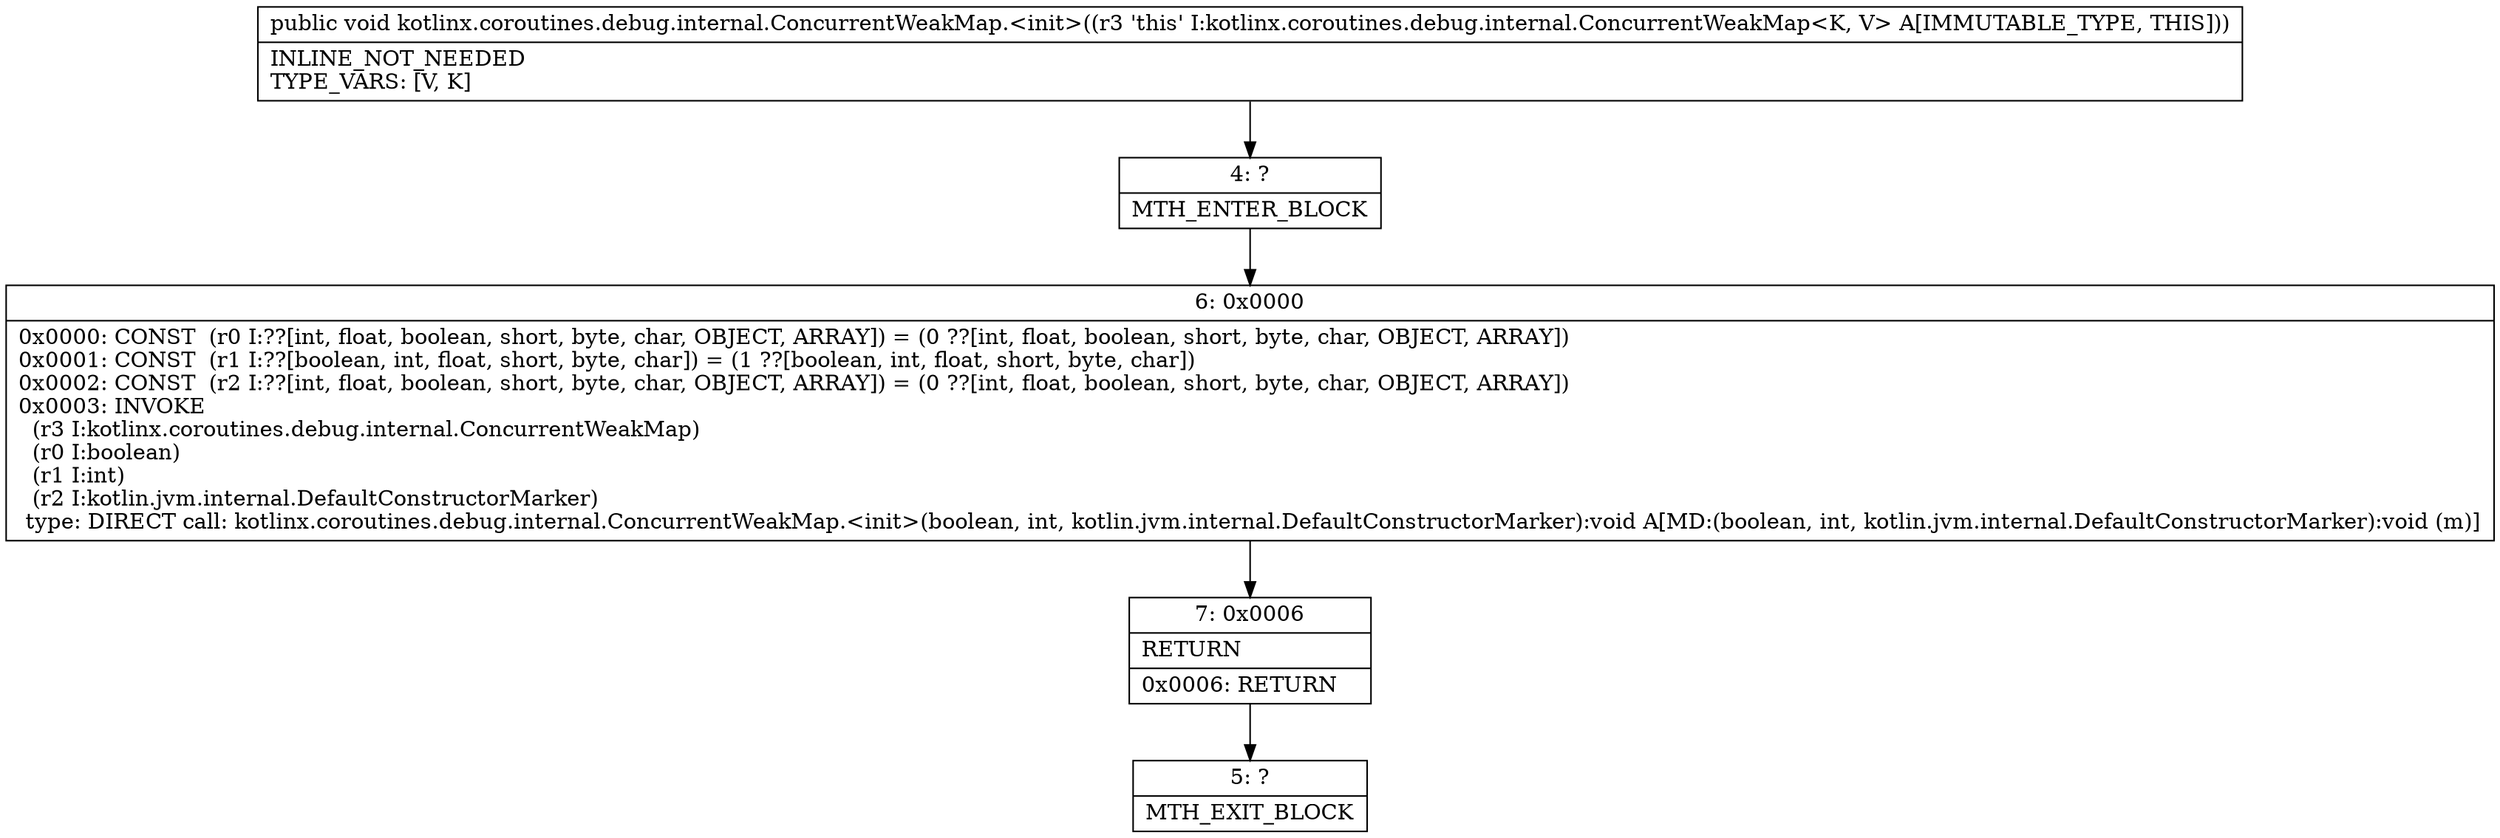 digraph "CFG forkotlinx.coroutines.debug.internal.ConcurrentWeakMap.\<init\>()V" {
Node_4 [shape=record,label="{4\:\ ?|MTH_ENTER_BLOCK\l}"];
Node_6 [shape=record,label="{6\:\ 0x0000|0x0000: CONST  (r0 I:??[int, float, boolean, short, byte, char, OBJECT, ARRAY]) = (0 ??[int, float, boolean, short, byte, char, OBJECT, ARRAY]) \l0x0001: CONST  (r1 I:??[boolean, int, float, short, byte, char]) = (1 ??[boolean, int, float, short, byte, char]) \l0x0002: CONST  (r2 I:??[int, float, boolean, short, byte, char, OBJECT, ARRAY]) = (0 ??[int, float, boolean, short, byte, char, OBJECT, ARRAY]) \l0x0003: INVOKE  \l  (r3 I:kotlinx.coroutines.debug.internal.ConcurrentWeakMap)\l  (r0 I:boolean)\l  (r1 I:int)\l  (r2 I:kotlin.jvm.internal.DefaultConstructorMarker)\l type: DIRECT call: kotlinx.coroutines.debug.internal.ConcurrentWeakMap.\<init\>(boolean, int, kotlin.jvm.internal.DefaultConstructorMarker):void A[MD:(boolean, int, kotlin.jvm.internal.DefaultConstructorMarker):void (m)]\l}"];
Node_7 [shape=record,label="{7\:\ 0x0006|RETURN\l|0x0006: RETURN   \l}"];
Node_5 [shape=record,label="{5\:\ ?|MTH_EXIT_BLOCK\l}"];
MethodNode[shape=record,label="{public void kotlinx.coroutines.debug.internal.ConcurrentWeakMap.\<init\>((r3 'this' I:kotlinx.coroutines.debug.internal.ConcurrentWeakMap\<K, V\> A[IMMUTABLE_TYPE, THIS]))  | INLINE_NOT_NEEDED\lTYPE_VARS: [V, K]\l}"];
MethodNode -> Node_4;Node_4 -> Node_6;
Node_6 -> Node_7;
Node_7 -> Node_5;
}

